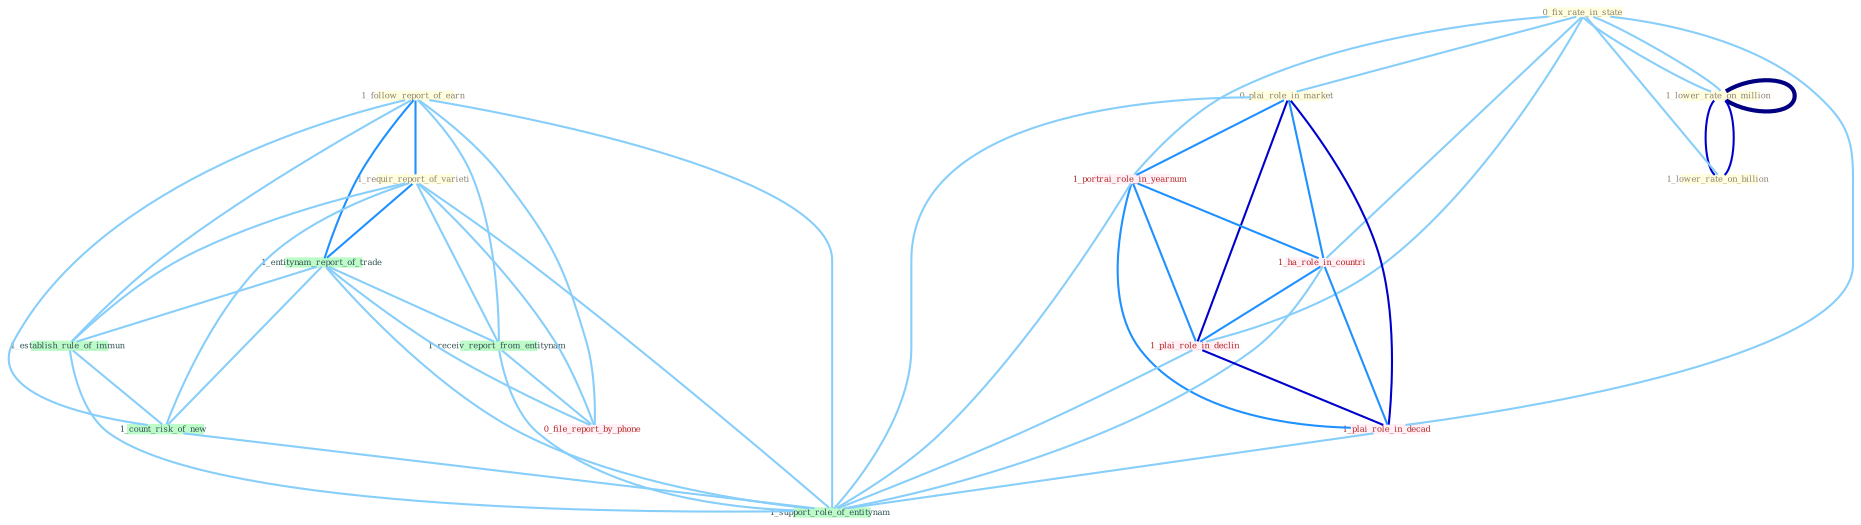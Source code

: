 Graph G{ 
    node
    [shape=polygon,style=filled,width=.5,height=.06,color="#BDFCC9",fixedsize=true,fontsize=4,
    fontcolor="#2f4f4f"];
    {node
    [color="#ffffe0", fontcolor="#8b7d6b"] "1_follow_report_of_earn " "1_lower_rate_on_million " "0_fix_rate_in_state " "0_plai_role_in_market " "1_lower_rate_on_billion " "1_requir_report_of_varieti "}
{node [color="#fff0f5", fontcolor="#b22222"] "1_portrai_role_in_yearnum " "1_ha_role_in_countri " "1_plai_role_in_declin " "1_plai_role_in_decad " "0_file_report_by_phone "}
edge [color="#B0E2FF"];

	"1_follow_report_of_earn " -- "1_requir_report_of_varieti " [w="2", color="#1e90ff" , len=0.8];
	"1_follow_report_of_earn " -- "1_entitynam_report_of_trade " [w="2", color="#1e90ff" , len=0.8];
	"1_follow_report_of_earn " -- "1_receiv_report_from_entitynam " [w="1", color="#87cefa" ];
	"1_follow_report_of_earn " -- "1_establish_rule_of_immun " [w="1", color="#87cefa" ];
	"1_follow_report_of_earn " -- "1_count_risk_of_new " [w="1", color="#87cefa" ];
	"1_follow_report_of_earn " -- "0_file_report_by_phone " [w="1", color="#87cefa" ];
	"1_follow_report_of_earn " -- "1_support_role_of_entitynam " [w="1", color="#87cefa" ];
	"1_lower_rate_on_million " -- "0_fix_rate_in_state " [w="1", color="#87cefa" ];
	"1_lower_rate_on_million " -- "1_lower_rate_on_billion " [w="3", color="#0000cd" , len=0.6];
	"1_lower_rate_on_million " -- "1_lower_rate_on_million " [w="4", style=bold, color="#000080", len=0.4];
	"0_fix_rate_in_state " -- "0_plai_role_in_market " [w="1", color="#87cefa" ];
	"0_fix_rate_in_state " -- "1_lower_rate_on_billion " [w="1", color="#87cefa" ];
	"0_fix_rate_in_state " -- "1_portrai_role_in_yearnum " [w="1", color="#87cefa" ];
	"0_fix_rate_in_state " -- "1_ha_role_in_countri " [w="1", color="#87cefa" ];
	"0_fix_rate_in_state " -- "1_lower_rate_on_million " [w="1", color="#87cefa" ];
	"0_fix_rate_in_state " -- "1_plai_role_in_declin " [w="1", color="#87cefa" ];
	"0_fix_rate_in_state " -- "1_plai_role_in_decad " [w="1", color="#87cefa" ];
	"0_plai_role_in_market " -- "1_portrai_role_in_yearnum " [w="2", color="#1e90ff" , len=0.8];
	"0_plai_role_in_market " -- "1_ha_role_in_countri " [w="2", color="#1e90ff" , len=0.8];
	"0_plai_role_in_market " -- "1_plai_role_in_declin " [w="3", color="#0000cd" , len=0.6];
	"0_plai_role_in_market " -- "1_plai_role_in_decad " [w="3", color="#0000cd" , len=0.6];
	"0_plai_role_in_market " -- "1_support_role_of_entitynam " [w="1", color="#87cefa" ];
	"1_lower_rate_on_billion " -- "1_lower_rate_on_million " [w="3", color="#0000cd" , len=0.6];
	"1_requir_report_of_varieti " -- "1_entitynam_report_of_trade " [w="2", color="#1e90ff" , len=0.8];
	"1_requir_report_of_varieti " -- "1_receiv_report_from_entitynam " [w="1", color="#87cefa" ];
	"1_requir_report_of_varieti " -- "1_establish_rule_of_immun " [w="1", color="#87cefa" ];
	"1_requir_report_of_varieti " -- "1_count_risk_of_new " [w="1", color="#87cefa" ];
	"1_requir_report_of_varieti " -- "0_file_report_by_phone " [w="1", color="#87cefa" ];
	"1_requir_report_of_varieti " -- "1_support_role_of_entitynam " [w="1", color="#87cefa" ];
	"1_portrai_role_in_yearnum " -- "1_ha_role_in_countri " [w="2", color="#1e90ff" , len=0.8];
	"1_portrai_role_in_yearnum " -- "1_plai_role_in_declin " [w="2", color="#1e90ff" , len=0.8];
	"1_portrai_role_in_yearnum " -- "1_plai_role_in_decad " [w="2", color="#1e90ff" , len=0.8];
	"1_portrai_role_in_yearnum " -- "1_support_role_of_entitynam " [w="1", color="#87cefa" ];
	"1_ha_role_in_countri " -- "1_plai_role_in_declin " [w="2", color="#1e90ff" , len=0.8];
	"1_ha_role_in_countri " -- "1_plai_role_in_decad " [w="2", color="#1e90ff" , len=0.8];
	"1_ha_role_in_countri " -- "1_support_role_of_entitynam " [w="1", color="#87cefa" ];
	"1_entitynam_report_of_trade " -- "1_receiv_report_from_entitynam " [w="1", color="#87cefa" ];
	"1_entitynam_report_of_trade " -- "1_establish_rule_of_immun " [w="1", color="#87cefa" ];
	"1_entitynam_report_of_trade " -- "1_count_risk_of_new " [w="1", color="#87cefa" ];
	"1_entitynam_report_of_trade " -- "0_file_report_by_phone " [w="1", color="#87cefa" ];
	"1_entitynam_report_of_trade " -- "1_support_role_of_entitynam " [w="1", color="#87cefa" ];
	"1_receiv_report_from_entitynam " -- "0_file_report_by_phone " [w="1", color="#87cefa" ];
	"1_receiv_report_from_entitynam " -- "1_support_role_of_entitynam " [w="1", color="#87cefa" ];
	"1_plai_role_in_declin " -- "1_plai_role_in_decad " [w="3", color="#0000cd" , len=0.6];
	"1_plai_role_in_declin " -- "1_support_role_of_entitynam " [w="1", color="#87cefa" ];
	"1_establish_rule_of_immun " -- "1_count_risk_of_new " [w="1", color="#87cefa" ];
	"1_establish_rule_of_immun " -- "1_support_role_of_entitynam " [w="1", color="#87cefa" ];
	"1_count_risk_of_new " -- "1_support_role_of_entitynam " [w="1", color="#87cefa" ];
	"1_plai_role_in_decad " -- "1_support_role_of_entitynam " [w="1", color="#87cefa" ];
}